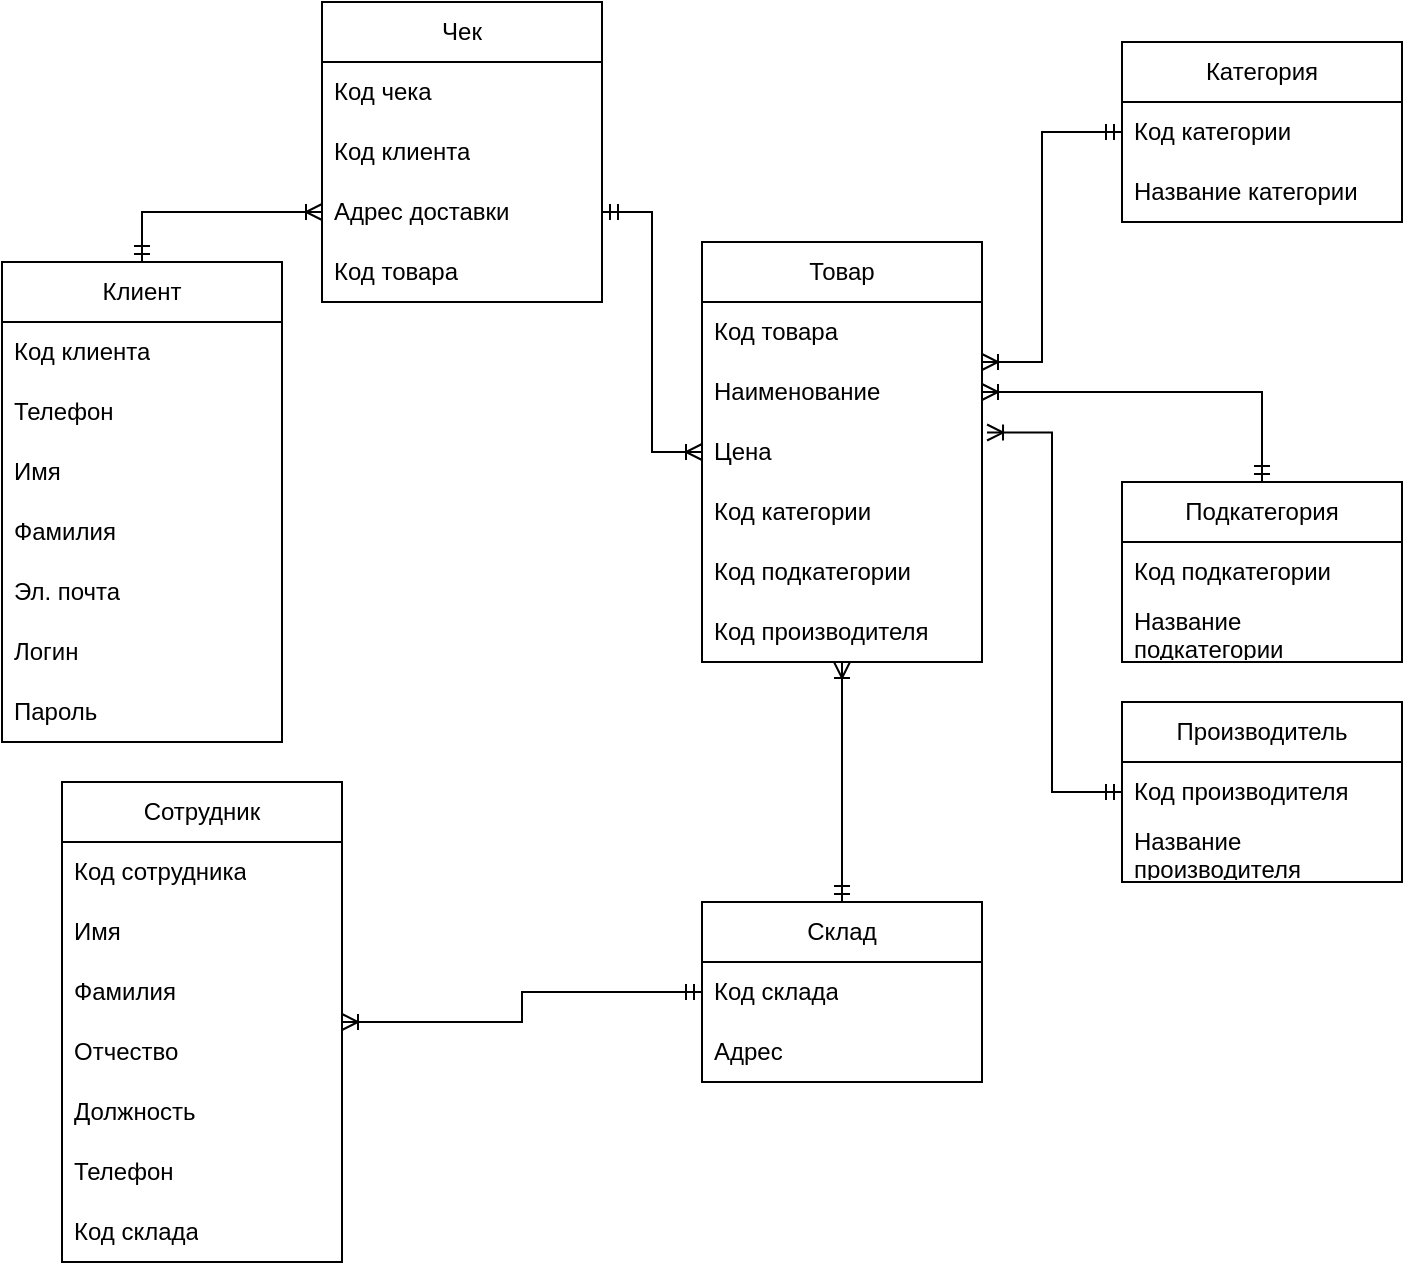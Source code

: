 <mxfile version="23.1.6" type="device">
  <diagram name="Страница — 1" id="6vf-x2Ldngf2inGMxHI_">
    <mxGraphModel dx="1366" dy="710" grid="1" gridSize="10" guides="1" tooltips="1" connect="1" arrows="1" fold="1" page="1" pageScale="1" pageWidth="827" pageHeight="1169" math="0" shadow="0">
      <root>
        <mxCell id="0" />
        <mxCell id="1" parent="0" />
        <mxCell id="cGZhjaSgdk7RHREJAz5l-5" value="Чек" style="swimlane;fontStyle=0;childLayout=stackLayout;horizontal=1;startSize=30;horizontalStack=0;resizeParent=1;resizeParentMax=0;resizeLast=0;collapsible=1;marginBottom=0;whiteSpace=wrap;html=1;" parent="1" vertex="1">
          <mxGeometry x="370" y="390" width="140" height="150" as="geometry" />
        </mxCell>
        <mxCell id="cGZhjaSgdk7RHREJAz5l-6" value="Код чека" style="text;strokeColor=none;fillColor=none;align=left;verticalAlign=middle;spacingLeft=4;spacingRight=4;overflow=hidden;points=[[0,0.5],[1,0.5]];portConstraint=eastwest;rotatable=0;whiteSpace=wrap;html=1;" parent="cGZhjaSgdk7RHREJAz5l-5" vertex="1">
          <mxGeometry y="30" width="140" height="30" as="geometry" />
        </mxCell>
        <mxCell id="VrcjIfsvrR_H6MK4motX-158" value="Код клиента" style="text;strokeColor=none;fillColor=none;align=left;verticalAlign=middle;spacingLeft=4;spacingRight=4;overflow=hidden;points=[[0,0.5],[1,0.5]];portConstraint=eastwest;rotatable=0;whiteSpace=wrap;html=1;" vertex="1" parent="cGZhjaSgdk7RHREJAz5l-5">
          <mxGeometry y="60" width="140" height="30" as="geometry" />
        </mxCell>
        <mxCell id="cGZhjaSgdk7RHREJAz5l-7" value="Адрес доставки" style="text;strokeColor=none;fillColor=none;align=left;verticalAlign=middle;spacingLeft=4;spacingRight=4;overflow=hidden;points=[[0,0.5],[1,0.5]];portConstraint=eastwest;rotatable=0;whiteSpace=wrap;html=1;" parent="cGZhjaSgdk7RHREJAz5l-5" vertex="1">
          <mxGeometry y="90" width="140" height="30" as="geometry" />
        </mxCell>
        <mxCell id="cGZhjaSgdk7RHREJAz5l-8" value="Код товара" style="text;strokeColor=none;fillColor=none;align=left;verticalAlign=middle;spacingLeft=4;spacingRight=4;overflow=hidden;points=[[0,0.5],[1,0.5]];portConstraint=eastwest;rotatable=0;whiteSpace=wrap;html=1;" parent="cGZhjaSgdk7RHREJAz5l-5" vertex="1">
          <mxGeometry y="120" width="140" height="30" as="geometry" />
        </mxCell>
        <mxCell id="cGZhjaSgdk7RHREJAz5l-24" style="edgeStyle=orthogonalEdgeStyle;rounded=0;orthogonalLoop=1;jettySize=auto;html=1;entryX=1;entryY=0.5;entryDx=0;entryDy=0;endArrow=ERmandOne;endFill=0;startArrow=ERoneToMany;startFill=0;" parent="1" source="cGZhjaSgdk7RHREJAz5l-9" target="cGZhjaSgdk7RHREJAz5l-7" edge="1">
          <mxGeometry relative="1" as="geometry" />
        </mxCell>
        <mxCell id="cGZhjaSgdk7RHREJAz5l-9" value="Товар" style="swimlane;fontStyle=0;childLayout=stackLayout;horizontal=1;startSize=30;horizontalStack=0;resizeParent=1;resizeParentMax=0;resizeLast=0;collapsible=1;marginBottom=0;whiteSpace=wrap;html=1;" parent="1" vertex="1">
          <mxGeometry x="560" y="510" width="140" height="210" as="geometry" />
        </mxCell>
        <mxCell id="cGZhjaSgdk7RHREJAz5l-10" value="Код товара" style="text;strokeColor=none;fillColor=none;align=left;verticalAlign=middle;spacingLeft=4;spacingRight=4;overflow=hidden;points=[[0,0.5],[1,0.5]];portConstraint=eastwest;rotatable=0;whiteSpace=wrap;html=1;" parent="cGZhjaSgdk7RHREJAz5l-9" vertex="1">
          <mxGeometry y="30" width="140" height="30" as="geometry" />
        </mxCell>
        <mxCell id="cGZhjaSgdk7RHREJAz5l-11" value="Наименование" style="text;strokeColor=none;fillColor=none;align=left;verticalAlign=middle;spacingLeft=4;spacingRight=4;overflow=hidden;points=[[0,0.5],[1,0.5]];portConstraint=eastwest;rotatable=0;whiteSpace=wrap;html=1;" parent="cGZhjaSgdk7RHREJAz5l-9" vertex="1">
          <mxGeometry y="60" width="140" height="30" as="geometry" />
        </mxCell>
        <mxCell id="cGZhjaSgdk7RHREJAz5l-12" value="Цена" style="text;strokeColor=none;fillColor=none;align=left;verticalAlign=middle;spacingLeft=4;spacingRight=4;overflow=hidden;points=[[0,0.5],[1,0.5]];portConstraint=eastwest;rotatable=0;whiteSpace=wrap;html=1;" parent="cGZhjaSgdk7RHREJAz5l-9" vertex="1">
          <mxGeometry y="90" width="140" height="30" as="geometry" />
        </mxCell>
        <mxCell id="VrcjIfsvrR_H6MK4motX-154" value="Код категории" style="text;strokeColor=none;fillColor=none;align=left;verticalAlign=middle;spacingLeft=4;spacingRight=4;overflow=hidden;points=[[0,0.5],[1,0.5]];portConstraint=eastwest;rotatable=0;whiteSpace=wrap;html=1;" vertex="1" parent="cGZhjaSgdk7RHREJAz5l-9">
          <mxGeometry y="120" width="140" height="30" as="geometry" />
        </mxCell>
        <mxCell id="VrcjIfsvrR_H6MK4motX-155" value="Код подкатегории" style="text;strokeColor=none;fillColor=none;align=left;verticalAlign=middle;spacingLeft=4;spacingRight=4;overflow=hidden;points=[[0,0.5],[1,0.5]];portConstraint=eastwest;rotatable=0;whiteSpace=wrap;html=1;" vertex="1" parent="cGZhjaSgdk7RHREJAz5l-9">
          <mxGeometry y="150" width="140" height="30" as="geometry" />
        </mxCell>
        <mxCell id="VrcjIfsvrR_H6MK4motX-156" value="Код производителя" style="text;strokeColor=none;fillColor=none;align=left;verticalAlign=middle;spacingLeft=4;spacingRight=4;overflow=hidden;points=[[0,0.5],[1,0.5]];portConstraint=eastwest;rotatable=0;whiteSpace=wrap;html=1;" vertex="1" parent="cGZhjaSgdk7RHREJAz5l-9">
          <mxGeometry y="180" width="140" height="30" as="geometry" />
        </mxCell>
        <mxCell id="cGZhjaSgdk7RHREJAz5l-25" style="edgeStyle=orthogonalEdgeStyle;rounded=0;orthogonalLoop=1;jettySize=auto;html=1;entryX=0;entryY=0.5;entryDx=0;entryDy=0;endArrow=ERoneToMany;endFill=0;startArrow=ERmandOne;startFill=0;" parent="1" source="cGZhjaSgdk7RHREJAz5l-13" target="cGZhjaSgdk7RHREJAz5l-7" edge="1">
          <mxGeometry relative="1" as="geometry" />
        </mxCell>
        <mxCell id="cGZhjaSgdk7RHREJAz5l-13" value="Клиент" style="swimlane;fontStyle=0;childLayout=stackLayout;horizontal=1;startSize=30;horizontalStack=0;resizeParent=1;resizeParentMax=0;resizeLast=0;collapsible=1;marginBottom=0;whiteSpace=wrap;html=1;" parent="1" vertex="1">
          <mxGeometry x="210" y="520" width="140" height="240" as="geometry" />
        </mxCell>
        <mxCell id="cGZhjaSgdk7RHREJAz5l-14" value="Код клиента" style="text;strokeColor=none;fillColor=none;align=left;verticalAlign=middle;spacingLeft=4;spacingRight=4;overflow=hidden;points=[[0,0.5],[1,0.5]];portConstraint=eastwest;rotatable=0;whiteSpace=wrap;html=1;" parent="cGZhjaSgdk7RHREJAz5l-13" vertex="1">
          <mxGeometry y="30" width="140" height="30" as="geometry" />
        </mxCell>
        <mxCell id="cGZhjaSgdk7RHREJAz5l-15" value="Телефон" style="text;strokeColor=none;fillColor=none;align=left;verticalAlign=middle;spacingLeft=4;spacingRight=4;overflow=hidden;points=[[0,0.5],[1,0.5]];portConstraint=eastwest;rotatable=0;whiteSpace=wrap;html=1;" parent="cGZhjaSgdk7RHREJAz5l-13" vertex="1">
          <mxGeometry y="60" width="140" height="30" as="geometry" />
        </mxCell>
        <mxCell id="cGZhjaSgdk7RHREJAz5l-16" value="Имя" style="text;strokeColor=none;fillColor=none;align=left;verticalAlign=middle;spacingLeft=4;spacingRight=4;overflow=hidden;points=[[0,0.5],[1,0.5]];portConstraint=eastwest;rotatable=0;whiteSpace=wrap;html=1;" parent="cGZhjaSgdk7RHREJAz5l-13" vertex="1">
          <mxGeometry y="90" width="140" height="30" as="geometry" />
        </mxCell>
        <mxCell id="cGZhjaSgdk7RHREJAz5l-18" value="Фамилия" style="text;strokeColor=none;fillColor=none;align=left;verticalAlign=middle;spacingLeft=4;spacingRight=4;overflow=hidden;points=[[0,0.5],[1,0.5]];portConstraint=eastwest;rotatable=0;whiteSpace=wrap;html=1;" parent="cGZhjaSgdk7RHREJAz5l-13" vertex="1">
          <mxGeometry y="120" width="140" height="30" as="geometry" />
        </mxCell>
        <mxCell id="cGZhjaSgdk7RHREJAz5l-19" value="Эл. почта" style="text;strokeColor=none;fillColor=none;align=left;verticalAlign=middle;spacingLeft=4;spacingRight=4;overflow=hidden;points=[[0,0.5],[1,0.5]];portConstraint=eastwest;rotatable=0;whiteSpace=wrap;html=1;" parent="cGZhjaSgdk7RHREJAz5l-13" vertex="1">
          <mxGeometry y="150" width="140" height="30" as="geometry" />
        </mxCell>
        <mxCell id="cGZhjaSgdk7RHREJAz5l-17" value="Логин" style="text;strokeColor=none;fillColor=none;align=left;verticalAlign=middle;spacingLeft=4;spacingRight=4;overflow=hidden;points=[[0,0.5],[1,0.5]];portConstraint=eastwest;rotatable=0;whiteSpace=wrap;html=1;" parent="cGZhjaSgdk7RHREJAz5l-13" vertex="1">
          <mxGeometry y="180" width="140" height="30" as="geometry" />
        </mxCell>
        <mxCell id="cGZhjaSgdk7RHREJAz5l-20" value="Пароль" style="text;strokeColor=none;fillColor=none;align=left;verticalAlign=middle;spacingLeft=4;spacingRight=4;overflow=hidden;points=[[0,0.5],[1,0.5]];portConstraint=eastwest;rotatable=0;whiteSpace=wrap;html=1;" parent="cGZhjaSgdk7RHREJAz5l-13" vertex="1">
          <mxGeometry y="210" width="140" height="30" as="geometry" />
        </mxCell>
        <mxCell id="VrcjIfsvrR_H6MK4motX-64" style="edgeStyle=orthogonalEdgeStyle;rounded=0;orthogonalLoop=1;jettySize=auto;html=1;startArrow=ERoneToMany;startFill=0;endArrow=ERmandOne;endFill=0;" edge="1" parent="1" source="VrcjIfsvrR_H6MK4motX-52" target="VrcjIfsvrR_H6MK4motX-58">
          <mxGeometry relative="1" as="geometry" />
        </mxCell>
        <mxCell id="VrcjIfsvrR_H6MK4motX-52" value="Сотрудник" style="swimlane;fontStyle=0;childLayout=stackLayout;horizontal=1;startSize=30;horizontalStack=0;resizeParent=1;resizeParentMax=0;resizeLast=0;collapsible=1;marginBottom=0;whiteSpace=wrap;html=1;" vertex="1" parent="1">
          <mxGeometry x="240" y="780" width="140" height="240" as="geometry" />
        </mxCell>
        <mxCell id="VrcjIfsvrR_H6MK4motX-56" value="Код сотрудника" style="text;strokeColor=none;fillColor=none;align=left;verticalAlign=middle;spacingLeft=4;spacingRight=4;overflow=hidden;points=[[0,0.5],[1,0.5]];portConstraint=eastwest;rotatable=0;whiteSpace=wrap;html=1;" vertex="1" parent="VrcjIfsvrR_H6MK4motX-52">
          <mxGeometry y="30" width="140" height="30" as="geometry" />
        </mxCell>
        <mxCell id="VrcjIfsvrR_H6MK4motX-53" value="Имя" style="text;strokeColor=none;fillColor=none;align=left;verticalAlign=middle;spacingLeft=4;spacingRight=4;overflow=hidden;points=[[0,0.5],[1,0.5]];portConstraint=eastwest;rotatable=0;whiteSpace=wrap;html=1;" vertex="1" parent="VrcjIfsvrR_H6MK4motX-52">
          <mxGeometry y="60" width="140" height="30" as="geometry" />
        </mxCell>
        <mxCell id="VrcjIfsvrR_H6MK4motX-54" value="Фамилия" style="text;strokeColor=none;fillColor=none;align=left;verticalAlign=middle;spacingLeft=4;spacingRight=4;overflow=hidden;points=[[0,0.5],[1,0.5]];portConstraint=eastwest;rotatable=0;whiteSpace=wrap;html=1;" vertex="1" parent="VrcjIfsvrR_H6MK4motX-52">
          <mxGeometry y="90" width="140" height="30" as="geometry" />
        </mxCell>
        <mxCell id="VrcjIfsvrR_H6MK4motX-55" value="Отчество&lt;span style=&quot;white-space: pre;&quot;&gt;&#x9;&lt;/span&gt;" style="text;strokeColor=none;fillColor=none;align=left;verticalAlign=middle;spacingLeft=4;spacingRight=4;overflow=hidden;points=[[0,0.5],[1,0.5]];portConstraint=eastwest;rotatable=0;whiteSpace=wrap;html=1;" vertex="1" parent="VrcjIfsvrR_H6MK4motX-52">
          <mxGeometry y="120" width="140" height="30" as="geometry" />
        </mxCell>
        <mxCell id="VrcjIfsvrR_H6MK4motX-57" value="Должность" style="text;strokeColor=none;fillColor=none;align=left;verticalAlign=middle;spacingLeft=4;spacingRight=4;overflow=hidden;points=[[0,0.5],[1,0.5]];portConstraint=eastwest;rotatable=0;whiteSpace=wrap;html=1;" vertex="1" parent="VrcjIfsvrR_H6MK4motX-52">
          <mxGeometry y="150" width="140" height="30" as="geometry" />
        </mxCell>
        <mxCell id="VrcjIfsvrR_H6MK4motX-66" value="Телефон" style="text;strokeColor=none;fillColor=none;align=left;verticalAlign=middle;spacingLeft=4;spacingRight=4;overflow=hidden;points=[[0,0.5],[1,0.5]];portConstraint=eastwest;rotatable=0;whiteSpace=wrap;html=1;" vertex="1" parent="VrcjIfsvrR_H6MK4motX-52">
          <mxGeometry y="180" width="140" height="30" as="geometry" />
        </mxCell>
        <mxCell id="VrcjIfsvrR_H6MK4motX-157" value="Код склада" style="text;strokeColor=none;fillColor=none;align=left;verticalAlign=middle;spacingLeft=4;spacingRight=4;overflow=hidden;points=[[0,0.5],[1,0.5]];portConstraint=eastwest;rotatable=0;whiteSpace=wrap;html=1;" vertex="1" parent="VrcjIfsvrR_H6MK4motX-52">
          <mxGeometry y="210" width="140" height="30" as="geometry" />
        </mxCell>
        <mxCell id="VrcjIfsvrR_H6MK4motX-65" style="edgeStyle=orthogonalEdgeStyle;rounded=0;orthogonalLoop=1;jettySize=auto;html=1;endArrow=ERoneToMany;endFill=0;startArrow=ERmandOne;startFill=0;" edge="1" parent="1" source="VrcjIfsvrR_H6MK4motX-58" target="cGZhjaSgdk7RHREJAz5l-9">
          <mxGeometry relative="1" as="geometry" />
        </mxCell>
        <mxCell id="VrcjIfsvrR_H6MK4motX-58" value="Склад" style="swimlane;fontStyle=0;childLayout=stackLayout;horizontal=1;startSize=30;horizontalStack=0;resizeParent=1;resizeParentMax=0;resizeLast=0;collapsible=1;marginBottom=0;whiteSpace=wrap;html=1;" vertex="1" parent="1">
          <mxGeometry x="560" y="840" width="140" height="90" as="geometry" />
        </mxCell>
        <mxCell id="VrcjIfsvrR_H6MK4motX-59" value="Код склада" style="text;strokeColor=none;fillColor=none;align=left;verticalAlign=middle;spacingLeft=4;spacingRight=4;overflow=hidden;points=[[0,0.5],[1,0.5]];portConstraint=eastwest;rotatable=0;whiteSpace=wrap;html=1;" vertex="1" parent="VrcjIfsvrR_H6MK4motX-58">
          <mxGeometry y="30" width="140" height="30" as="geometry" />
        </mxCell>
        <mxCell id="VrcjIfsvrR_H6MK4motX-60" value="Адрес" style="text;strokeColor=none;fillColor=none;align=left;verticalAlign=middle;spacingLeft=4;spacingRight=4;overflow=hidden;points=[[0,0.5],[1,0.5]];portConstraint=eastwest;rotatable=0;whiteSpace=wrap;html=1;" vertex="1" parent="VrcjIfsvrR_H6MK4motX-58">
          <mxGeometry y="60" width="140" height="30" as="geometry" />
        </mxCell>
        <mxCell id="VrcjIfsvrR_H6MK4motX-73" style="edgeStyle=orthogonalEdgeStyle;rounded=0;orthogonalLoop=1;jettySize=auto;html=1;startArrow=ERmandOne;startFill=0;endArrow=ERoneToMany;endFill=0;" edge="1" parent="1" source="VrcjIfsvrR_H6MK4motX-69" target="cGZhjaSgdk7RHREJAz5l-9">
          <mxGeometry relative="1" as="geometry">
            <Array as="points">
              <mxPoint x="730" y="455" />
              <mxPoint x="730" y="570" />
            </Array>
          </mxGeometry>
        </mxCell>
        <mxCell id="VrcjIfsvrR_H6MK4motX-69" value="Категория" style="swimlane;fontStyle=0;childLayout=stackLayout;horizontal=1;startSize=30;horizontalStack=0;resizeParent=1;resizeParentMax=0;resizeLast=0;collapsible=1;marginBottom=0;whiteSpace=wrap;html=1;" vertex="1" parent="1">
          <mxGeometry x="770" y="410" width="140" height="90" as="geometry" />
        </mxCell>
        <mxCell id="VrcjIfsvrR_H6MK4motX-70" value="Код категории" style="text;strokeColor=none;fillColor=none;align=left;verticalAlign=middle;spacingLeft=4;spacingRight=4;overflow=hidden;points=[[0,0.5],[1,0.5]];portConstraint=eastwest;rotatable=0;whiteSpace=wrap;html=1;" vertex="1" parent="VrcjIfsvrR_H6MK4motX-69">
          <mxGeometry y="30" width="140" height="30" as="geometry" />
        </mxCell>
        <mxCell id="VrcjIfsvrR_H6MK4motX-71" value="Название категории" style="text;strokeColor=none;fillColor=none;align=left;verticalAlign=middle;spacingLeft=4;spacingRight=4;overflow=hidden;points=[[0,0.5],[1,0.5]];portConstraint=eastwest;rotatable=0;whiteSpace=wrap;html=1;" vertex="1" parent="VrcjIfsvrR_H6MK4motX-69">
          <mxGeometry y="60" width="140" height="30" as="geometry" />
        </mxCell>
        <mxCell id="VrcjIfsvrR_H6MK4motX-77" style="edgeStyle=orthogonalEdgeStyle;rounded=0;orthogonalLoop=1;jettySize=auto;html=1;entryX=1;entryY=0.5;entryDx=0;entryDy=0;startArrow=ERmandOne;startFill=0;endArrow=ERoneToMany;endFill=0;" edge="1" parent="1" source="VrcjIfsvrR_H6MK4motX-74" target="cGZhjaSgdk7RHREJAz5l-11">
          <mxGeometry relative="1" as="geometry" />
        </mxCell>
        <mxCell id="VrcjIfsvrR_H6MK4motX-74" value="Подкатегория" style="swimlane;fontStyle=0;childLayout=stackLayout;horizontal=1;startSize=30;horizontalStack=0;resizeParent=1;resizeParentMax=0;resizeLast=0;collapsible=1;marginBottom=0;whiteSpace=wrap;html=1;" vertex="1" parent="1">
          <mxGeometry x="770" y="630" width="140" height="90" as="geometry" />
        </mxCell>
        <mxCell id="VrcjIfsvrR_H6MK4motX-75" value="Код подкатегории" style="text;strokeColor=none;fillColor=none;align=left;verticalAlign=middle;spacingLeft=4;spacingRight=4;overflow=hidden;points=[[0,0.5],[1,0.5]];portConstraint=eastwest;rotatable=0;whiteSpace=wrap;html=1;" vertex="1" parent="VrcjIfsvrR_H6MK4motX-74">
          <mxGeometry y="30" width="140" height="30" as="geometry" />
        </mxCell>
        <mxCell id="VrcjIfsvrR_H6MK4motX-76" value="Название подкатегории" style="text;strokeColor=none;fillColor=none;align=left;verticalAlign=middle;spacingLeft=4;spacingRight=4;overflow=hidden;points=[[0,0.5],[1,0.5]];portConstraint=eastwest;rotatable=0;whiteSpace=wrap;html=1;" vertex="1" parent="VrcjIfsvrR_H6MK4motX-74">
          <mxGeometry y="60" width="140" height="30" as="geometry" />
        </mxCell>
        <mxCell id="VrcjIfsvrR_H6MK4motX-78" value="Производитель" style="swimlane;fontStyle=0;childLayout=stackLayout;horizontal=1;startSize=30;horizontalStack=0;resizeParent=1;resizeParentMax=0;resizeLast=0;collapsible=1;marginBottom=0;whiteSpace=wrap;html=1;" vertex="1" parent="1">
          <mxGeometry x="770" y="740" width="140" height="90" as="geometry" />
        </mxCell>
        <mxCell id="VrcjIfsvrR_H6MK4motX-79" value="Код производителя" style="text;strokeColor=none;fillColor=none;align=left;verticalAlign=middle;spacingLeft=4;spacingRight=4;overflow=hidden;points=[[0,0.5],[1,0.5]];portConstraint=eastwest;rotatable=0;whiteSpace=wrap;html=1;" vertex="1" parent="VrcjIfsvrR_H6MK4motX-78">
          <mxGeometry y="30" width="140" height="30" as="geometry" />
        </mxCell>
        <mxCell id="VrcjIfsvrR_H6MK4motX-80" value="Название производителя" style="text;strokeColor=none;fillColor=none;align=left;verticalAlign=middle;spacingLeft=4;spacingRight=4;overflow=hidden;points=[[0,0.5],[1,0.5]];portConstraint=eastwest;rotatable=0;whiteSpace=wrap;html=1;" vertex="1" parent="VrcjIfsvrR_H6MK4motX-78">
          <mxGeometry y="60" width="140" height="30" as="geometry" />
        </mxCell>
        <mxCell id="VrcjIfsvrR_H6MK4motX-81" style="edgeStyle=orthogonalEdgeStyle;rounded=0;orthogonalLoop=1;jettySize=auto;html=1;entryX=1.018;entryY=0.175;entryDx=0;entryDy=0;entryPerimeter=0;startArrow=ERmandOne;startFill=0;endArrow=ERoneToMany;endFill=0;" edge="1" parent="1" source="VrcjIfsvrR_H6MK4motX-79" target="cGZhjaSgdk7RHREJAz5l-12">
          <mxGeometry relative="1" as="geometry" />
        </mxCell>
      </root>
    </mxGraphModel>
  </diagram>
</mxfile>
